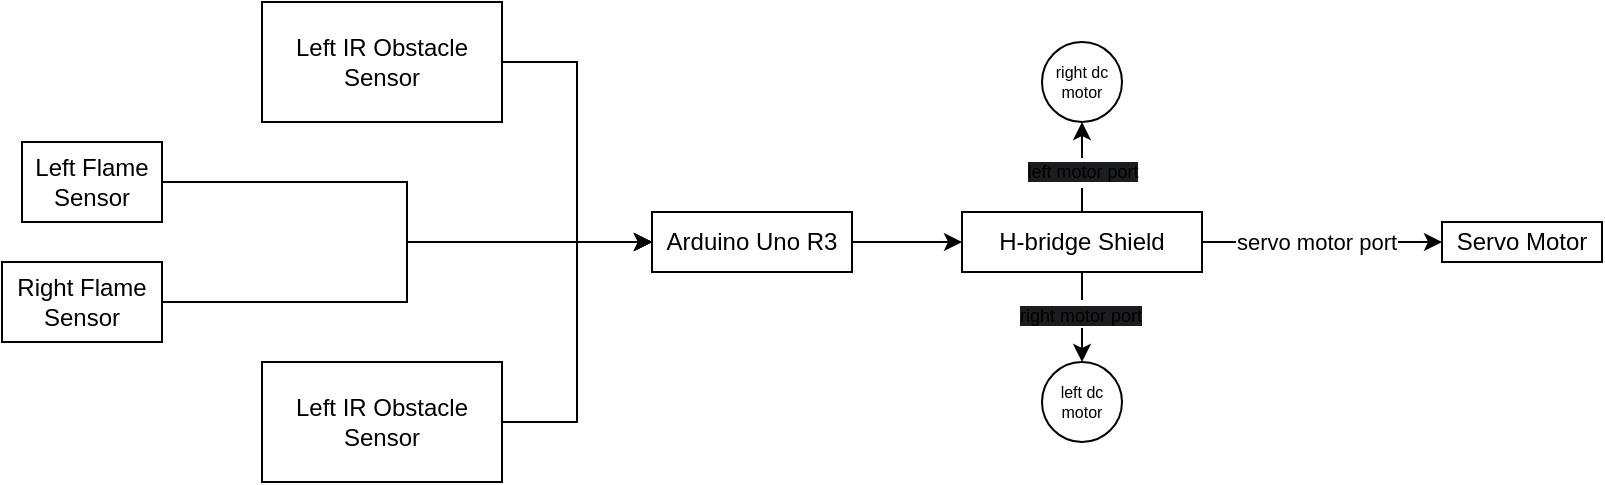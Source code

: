 <mxfile version="24.7.8">
  <diagram name="Page-1" id="EfWrTsrNYKhj-HR0Z8z3">
    <mxGraphModel dx="724" dy="415" grid="1" gridSize="10" guides="1" tooltips="1" connect="1" arrows="1" fold="1" page="1" pageScale="1" pageWidth="850" pageHeight="1100" math="0" shadow="0">
      <root>
        <mxCell id="0" />
        <mxCell id="1" parent="0" />
        <mxCell id="-fmpZfeUfiRNGGOGw9wN-15" value="" style="edgeStyle=orthogonalEdgeStyle;rounded=0;orthogonalLoop=1;jettySize=auto;html=1;" edge="1" parent="1" source="-fmpZfeUfiRNGGOGw9wN-1" target="-fmpZfeUfiRNGGOGw9wN-13">
          <mxGeometry relative="1" as="geometry" />
        </mxCell>
        <mxCell id="-fmpZfeUfiRNGGOGw9wN-1" value="Arduino Uno R3" style="rounded=0;whiteSpace=wrap;html=1;" vertex="1" parent="1">
          <mxGeometry x="325" y="105" width="100" height="30" as="geometry" />
        </mxCell>
        <mxCell id="-fmpZfeUfiRNGGOGw9wN-8" style="edgeStyle=orthogonalEdgeStyle;rounded=0;orthogonalLoop=1;jettySize=auto;html=1;entryX=0;entryY=0.5;entryDx=0;entryDy=0;" edge="1" parent="1" source="-fmpZfeUfiRNGGOGw9wN-2" target="-fmpZfeUfiRNGGOGw9wN-1">
          <mxGeometry relative="1" as="geometry" />
        </mxCell>
        <mxCell id="-fmpZfeUfiRNGGOGw9wN-2" value="Left IR Obstacle Sensor" style="rounded=0;whiteSpace=wrap;html=1;" vertex="1" parent="1">
          <mxGeometry x="130" width="120" height="60" as="geometry" />
        </mxCell>
        <mxCell id="-fmpZfeUfiRNGGOGw9wN-11" style="edgeStyle=orthogonalEdgeStyle;rounded=0;orthogonalLoop=1;jettySize=auto;html=1;entryX=0;entryY=0.5;entryDx=0;entryDy=0;" edge="1" parent="1" source="-fmpZfeUfiRNGGOGw9wN-4" target="-fmpZfeUfiRNGGOGw9wN-1">
          <mxGeometry relative="1" as="geometry" />
        </mxCell>
        <mxCell id="-fmpZfeUfiRNGGOGw9wN-4" value="Left IR Obstacle Sensor" style="rounded=0;whiteSpace=wrap;html=1;" vertex="1" parent="1">
          <mxGeometry x="130" y="180" width="120" height="60" as="geometry" />
        </mxCell>
        <mxCell id="-fmpZfeUfiRNGGOGw9wN-9" style="edgeStyle=orthogonalEdgeStyle;rounded=0;orthogonalLoop=1;jettySize=auto;html=1;entryX=0;entryY=0.5;entryDx=0;entryDy=0;" edge="1" parent="1" source="-fmpZfeUfiRNGGOGw9wN-5" target="-fmpZfeUfiRNGGOGw9wN-1">
          <mxGeometry relative="1" as="geometry" />
        </mxCell>
        <mxCell id="-fmpZfeUfiRNGGOGw9wN-5" value="Left Flame Sensor" style="rounded=0;whiteSpace=wrap;html=1;" vertex="1" parent="1">
          <mxGeometry x="10" y="70" width="70" height="40" as="geometry" />
        </mxCell>
        <mxCell id="-fmpZfeUfiRNGGOGw9wN-10" style="edgeStyle=orthogonalEdgeStyle;rounded=0;orthogonalLoop=1;jettySize=auto;html=1;entryX=0;entryY=0.5;entryDx=0;entryDy=0;" edge="1" parent="1" source="-fmpZfeUfiRNGGOGw9wN-6" target="-fmpZfeUfiRNGGOGw9wN-1">
          <mxGeometry relative="1" as="geometry" />
        </mxCell>
        <mxCell id="-fmpZfeUfiRNGGOGw9wN-6" value="Right Flame Sensor" style="rounded=0;whiteSpace=wrap;html=1;" vertex="1" parent="1">
          <mxGeometry y="130" width="80" height="40" as="geometry" />
        </mxCell>
        <mxCell id="-fmpZfeUfiRNGGOGw9wN-18" value="" style="edgeStyle=orthogonalEdgeStyle;rounded=0;orthogonalLoop=1;jettySize=auto;html=1;" edge="1" parent="1" source="-fmpZfeUfiRNGGOGw9wN-13" target="-fmpZfeUfiRNGGOGw9wN-16">
          <mxGeometry relative="1" as="geometry" />
        </mxCell>
        <mxCell id="-fmpZfeUfiRNGGOGw9wN-28" value="Text" style="edgeLabel;html=1;align=center;verticalAlign=middle;resizable=0;points=[];" vertex="1" connectable="0" parent="-fmpZfeUfiRNGGOGw9wN-18">
          <mxGeometry x="-0.135" relative="1" as="geometry">
            <mxPoint as="offset" />
          </mxGeometry>
        </mxCell>
        <mxCell id="-fmpZfeUfiRNGGOGw9wN-29" value="&lt;span style=&quot;font-size: 9px; background-color: rgb(27, 29, 30);&quot;&gt;left motor port&lt;/span&gt;" style="edgeLabel;html=1;align=center;verticalAlign=middle;resizable=0;points=[];" vertex="1" connectable="0" parent="-fmpZfeUfiRNGGOGw9wN-18">
          <mxGeometry x="-0.046" relative="1" as="geometry">
            <mxPoint as="offset" />
          </mxGeometry>
        </mxCell>
        <mxCell id="-fmpZfeUfiRNGGOGw9wN-19" value="" style="edgeStyle=orthogonalEdgeStyle;rounded=0;orthogonalLoop=1;jettySize=auto;html=1;" edge="1" parent="1" source="-fmpZfeUfiRNGGOGw9wN-13" target="-fmpZfeUfiRNGGOGw9wN-17">
          <mxGeometry relative="1" as="geometry" />
        </mxCell>
        <mxCell id="-fmpZfeUfiRNGGOGw9wN-26" value="Text" style="edgeLabel;html=1;align=center;verticalAlign=middle;resizable=0;points=[];" vertex="1" connectable="0" parent="-fmpZfeUfiRNGGOGw9wN-19">
          <mxGeometry x="-0.132" relative="1" as="geometry">
            <mxPoint as="offset" />
          </mxGeometry>
        </mxCell>
        <mxCell id="-fmpZfeUfiRNGGOGw9wN-27" value="&lt;span style=&quot;font-size: 9px; background-color: rgb(27, 29, 30);&quot;&gt;right motor port&lt;/span&gt;" style="edgeLabel;html=1;align=center;verticalAlign=middle;resizable=0;points=[];" vertex="1" connectable="0" parent="-fmpZfeUfiRNGGOGw9wN-19">
          <mxGeometry x="-0.073" y="-1" relative="1" as="geometry">
            <mxPoint as="offset" />
          </mxGeometry>
        </mxCell>
        <mxCell id="-fmpZfeUfiRNGGOGw9wN-21" value="" style="edgeStyle=orthogonalEdgeStyle;rounded=0;orthogonalLoop=1;jettySize=auto;html=1;" edge="1" parent="1" source="-fmpZfeUfiRNGGOGw9wN-13" target="-fmpZfeUfiRNGGOGw9wN-20">
          <mxGeometry relative="1" as="geometry" />
        </mxCell>
        <mxCell id="-fmpZfeUfiRNGGOGw9wN-25" value="servo motor port" style="edgeLabel;html=1;align=center;verticalAlign=middle;resizable=0;points=[];" vertex="1" connectable="0" parent="-fmpZfeUfiRNGGOGw9wN-21">
          <mxGeometry x="-0.474" relative="1" as="geometry">
            <mxPoint x="25" as="offset" />
          </mxGeometry>
        </mxCell>
        <mxCell id="-fmpZfeUfiRNGGOGw9wN-13" value="H-bridge Shield" style="rounded=0;whiteSpace=wrap;html=1;" vertex="1" parent="1">
          <mxGeometry x="480" y="105" width="120" height="30" as="geometry" />
        </mxCell>
        <mxCell id="-fmpZfeUfiRNGGOGw9wN-16" value="right dc motor" style="ellipse;whiteSpace=wrap;html=1;aspect=fixed;direction=south;fontSize=8;" vertex="1" parent="1">
          <mxGeometry x="520" y="20" width="40" height="40" as="geometry" />
        </mxCell>
        <mxCell id="-fmpZfeUfiRNGGOGw9wN-17" value="left dc motor" style="ellipse;whiteSpace=wrap;html=1;aspect=fixed;direction=south;fontSize=8;" vertex="1" parent="1">
          <mxGeometry x="520" y="180" width="40" height="40" as="geometry" />
        </mxCell>
        <mxCell id="-fmpZfeUfiRNGGOGw9wN-20" value="Servo Motor" style="rounded=0;whiteSpace=wrap;html=1;" vertex="1" parent="1">
          <mxGeometry x="720" y="110" width="80" height="20" as="geometry" />
        </mxCell>
      </root>
    </mxGraphModel>
  </diagram>
</mxfile>
